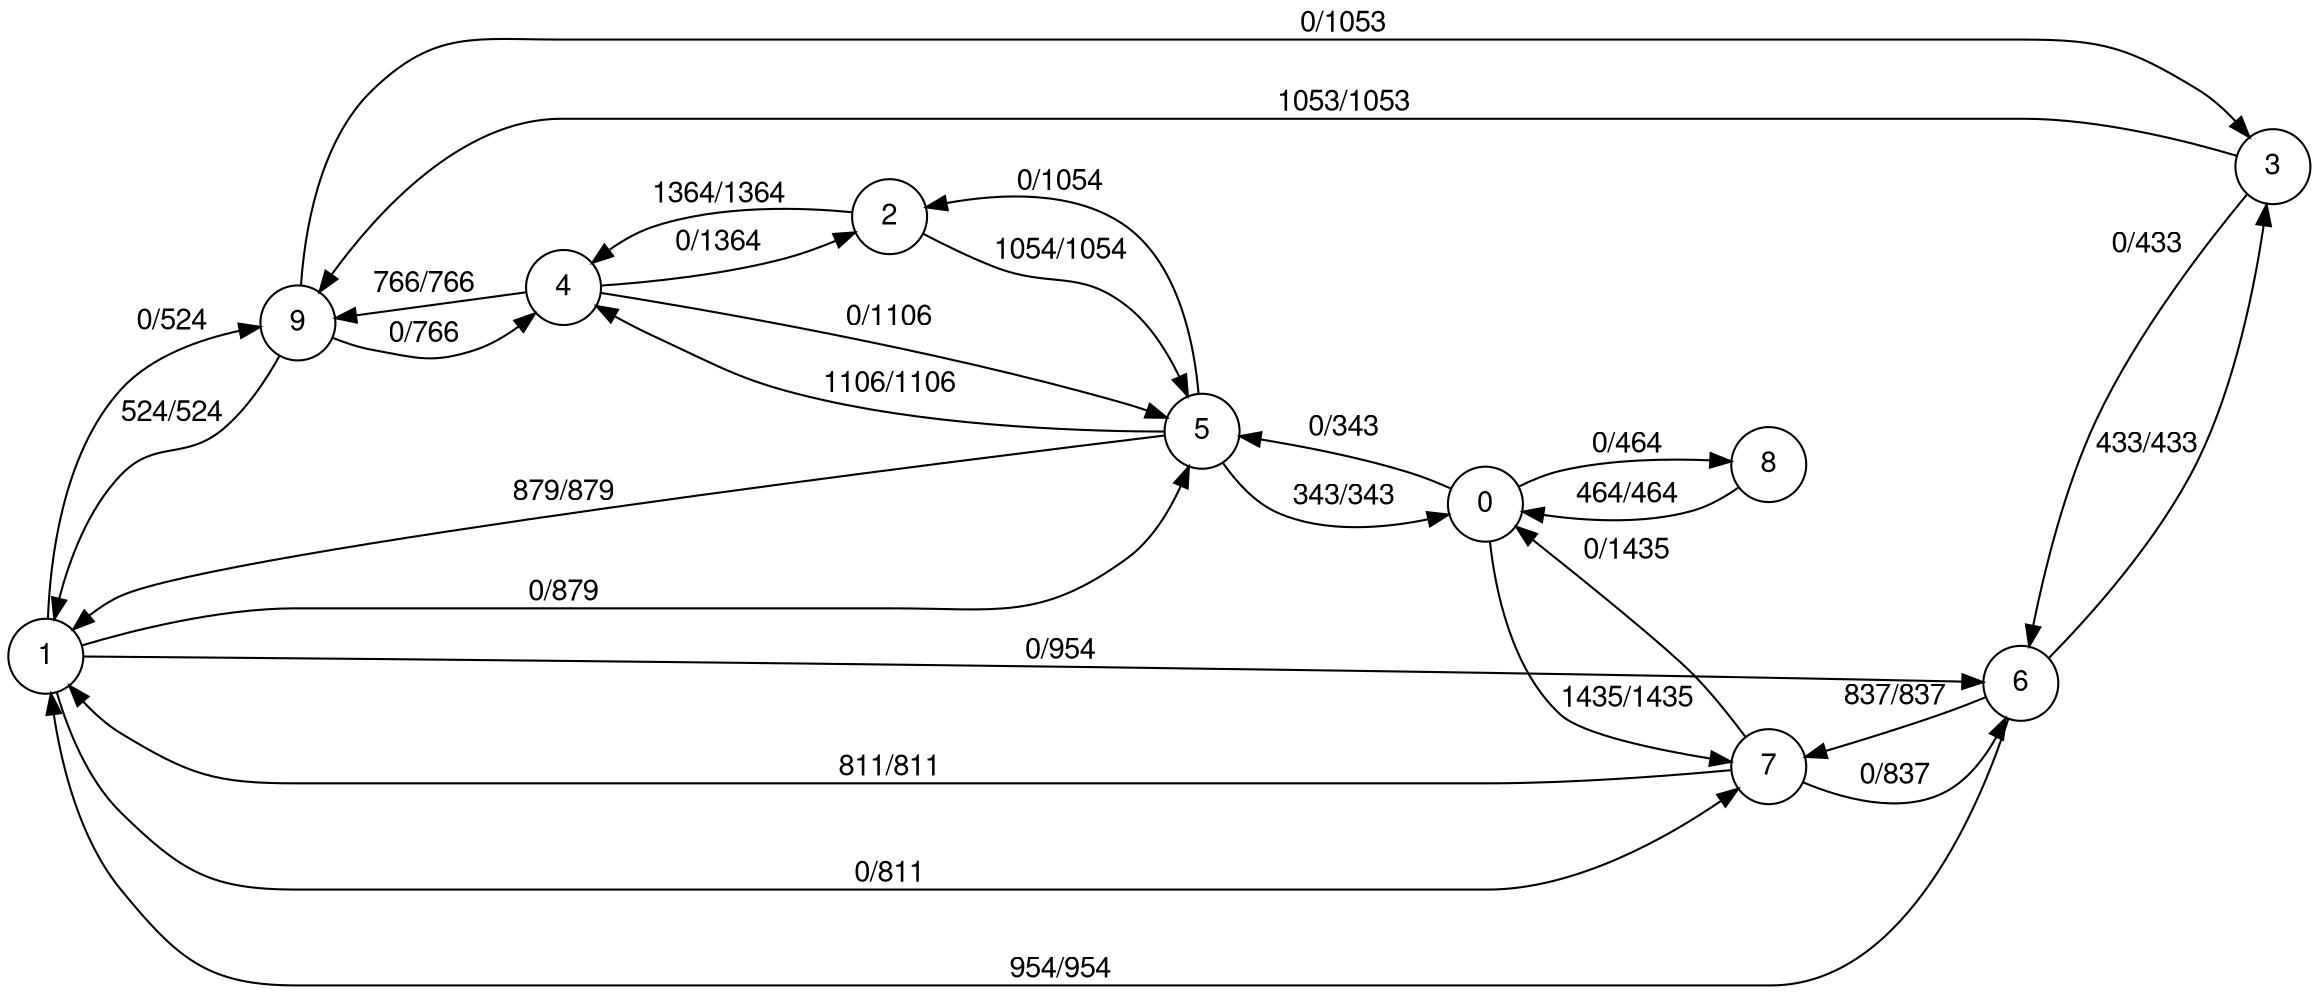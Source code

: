 digraph finite_state_machine {
  fontname="Helvetica,Arial,sans-serif"
  node [fontname="Helvetica,Arial,sans-serif"]
  edge [fontname="Helvetica,Arial,sans-serif"]
  rankdir=LR;
  node [shape = circle];
  1 -> 9 [ label = "0/524" ];
  1 -> 7 [ label = "0/811" ];
  1 -> 5 [ label = "0/879" ];
  1 -> 6 [ label = "0/954" ];
  9 -> 1 [ label = "524/524" ];
  9 -> 3 [ label = "0/1053" ];
  9 -> 4 [ label = "0/766" ];
  3 -> 9 [ label = "1053/1053" ];
  3 -> 6 [ label = "0/433" ];
  4 -> 9 [ label = "766/766" ];
  4 -> 5 [ label = "0/1106" ];
  4 -> 2 [ label = "0/1364" ];
  7 -> 6 [ label = "0/837" ];
  7 -> 0 [ label = "0/1435" ];
  7 -> 1 [ label = "811/811" ];
  6 -> 7 [ label = "837/837" ];
  6 -> 3 [ label = "433/433" ];
  6 -> 1 [ label = "954/954" ];
  0 -> 7 [ label = "1435/1435" ];
  0 -> 8 [ label = "0/464" ];
  0 -> 5 [ label = "0/343" ];
  8 -> 0 [ label = "464/464" ];
  5 -> 4 [ label = "1106/1106" ];
  5 -> 2 [ label = "0/1054" ];
  5 -> 1 [ label = "879/879" ];
  5 -> 0 [ label = "343/343" ];
  2 -> 4 [ label = "1364/1364" ];
  2 -> 5 [ label = "1054/1054" ];
}
